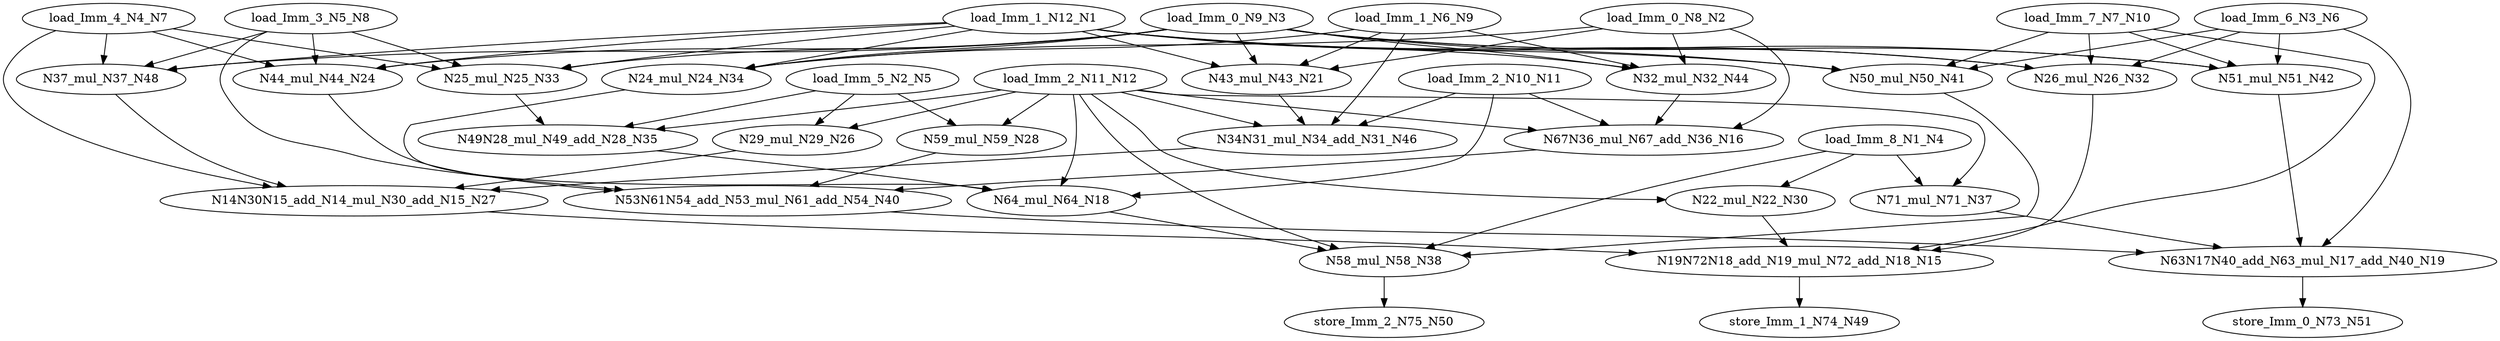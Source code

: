 digraph graphname {
N49 [color="black", ntype="outvar", label="store_Imm_1_N74_N49"];
N48 [color="black", ntype="operation", label="N37_mul_N37_N48"];
N41 [color="black", ntype="operation", label="N50_mul_N50_N41"];
N40 [color="black", ntype="operation", label="N53N61N54_add_N53_mul_N61_add_N54_N40"];
N42 [color="black", ntype="operation", label="N51_mul_N51_N42"];
N44 [color="black", ntype="operation", label="N32_mul_N32_N44"];
N46 [color="black", ntype="operation", label="N34N31_mul_N34_add_N31_N46"];
N28 [color="black", ntype="operation", label="N59_mul_N59_N28"];
N21 [color="black", ntype="operation", label="N43_mul_N43_N21"];
N27 [color="black", ntype="operation", label="N14N30N15_add_N14_mul_N30_add_N15_N27"];
N26 [color="black", ntype="operation", label="N29_mul_N29_N26"];
N24 [color="black", ntype="operation", label="N44_mul_N44_N24"];
N8 [color="black", ntype="invar", label="load_Imm_3_N5_N8"];
N9 [color="black", ntype="invar", label="load_Imm_1_N6_N9"];
N1 [color="black", ntype="invar", label="load_Imm_1_N12_N1"];
N2 [color="black", ntype="invar", label="load_Imm_0_N8_N2"];
N3 [color="black", ntype="invar", label="load_Imm_0_N9_N3"];
N4 [color="black", ntype="invar", label="load_Imm_8_N1_N4"];
N5 [color="black", ntype="invar", label="load_Imm_5_N2_N5"];
N6 [color="black", ntype="invar", label="load_Imm_6_N3_N6"];
N7 [color="black", ntype="invar", label="load_Imm_4_N4_N7"];
N12 [color="black", ntype="invar", label="load_Imm_2_N11_N12"];
N10 [color="black", ntype="invar", label="load_Imm_7_N7_N10"];
N11 [color="black", ntype="invar", label="load_Imm_2_N10_N11"];
N16 [color="black", ntype="operation", label="N67N36_mul_N67_add_N36_N16"];
N15 [color="black", ntype="operation", label="N19N72N18_add_N19_mul_N72_add_N18_N15"];
N18 [color="black", ntype="operation", label="N64_mul_N64_N18"];
N19 [color="black", ntype="operation", label="N63N17N40_add_N63_mul_N17_add_N40_N19"];
N50 [color="black", ntype="outvar", label="store_Imm_2_N75_N50"];
N51 [color="black", ntype="outvar", label="store_Imm_0_N73_N51"];
N38 [color="black", ntype="operation", label="N58_mul_N58_N38"];
N30 [color="black", ntype="operation", label="N22_mul_N22_N30"];
N32 [color="black", ntype="operation", label="N26_mul_N26_N32"];
N33 [color="black", ntype="operation", label="N25_mul_N25_N33"];
N34 [color="black", ntype="operation", label="N24_mul_N24_N34"];
N35 [color="black", ntype="operation", label="N49N28_mul_N49_add_N28_N35"];
N37 [color="black", ntype="operation", label="N71_mul_N71_N37"];
N48 -> N27;
N41 -> N38;
N40 -> N19;
N42 -> N19;
N44 -> N16;
N46 -> N27;
N28 -> N40;
N21 -> N46;
N27 -> N15;
N26 -> N27;
N24 -> N40;
N8 -> N40;
N8 -> N48;
N8 -> N24;
N8 -> N33;
N9 -> N44;
N9 -> N46;
N9 -> N21;
N9 -> N34;
N1 -> N44;
N1 -> N48;
N1 -> N33;
N1 -> N42;
N1 -> N24;
N1 -> N41;
N1 -> N21;
N1 -> N32;
N1 -> N34;
N2 -> N34;
N2 -> N21;
N2 -> N44;
N2 -> N16;
N3 -> N41;
N3 -> N32;
N3 -> N21;
N3 -> N34;
N3 -> N48;
N3 -> N42;
N3 -> N44;
N3 -> N24;
N3 -> N33;
N4 -> N38;
N4 -> N37;
N4 -> N30;
N5 -> N28;
N5 -> N26;
N5 -> N35;
N6 -> N41;
N6 -> N32;
N6 -> N19;
N6 -> N42;
N7 -> N33;
N7 -> N24;
N7 -> N48;
N7 -> N27;
N12 -> N30;
N12 -> N35;
N12 -> N28;
N12 -> N16;
N12 -> N37;
N12 -> N18;
N12 -> N26;
N12 -> N38;
N12 -> N46;
N10 -> N42;
N10 -> N15;
N10 -> N41;
N10 -> N32;
N11 -> N16;
N11 -> N46;
N11 -> N18;
N16 -> N40;
N15 -> N49;
N18 -> N38;
N19 -> N51;
N38 -> N50;
N30 -> N15;
N32 -> N15;
N33 -> N35;
N34 -> N18;
N35 -> N18;
N37 -> N19;
}
